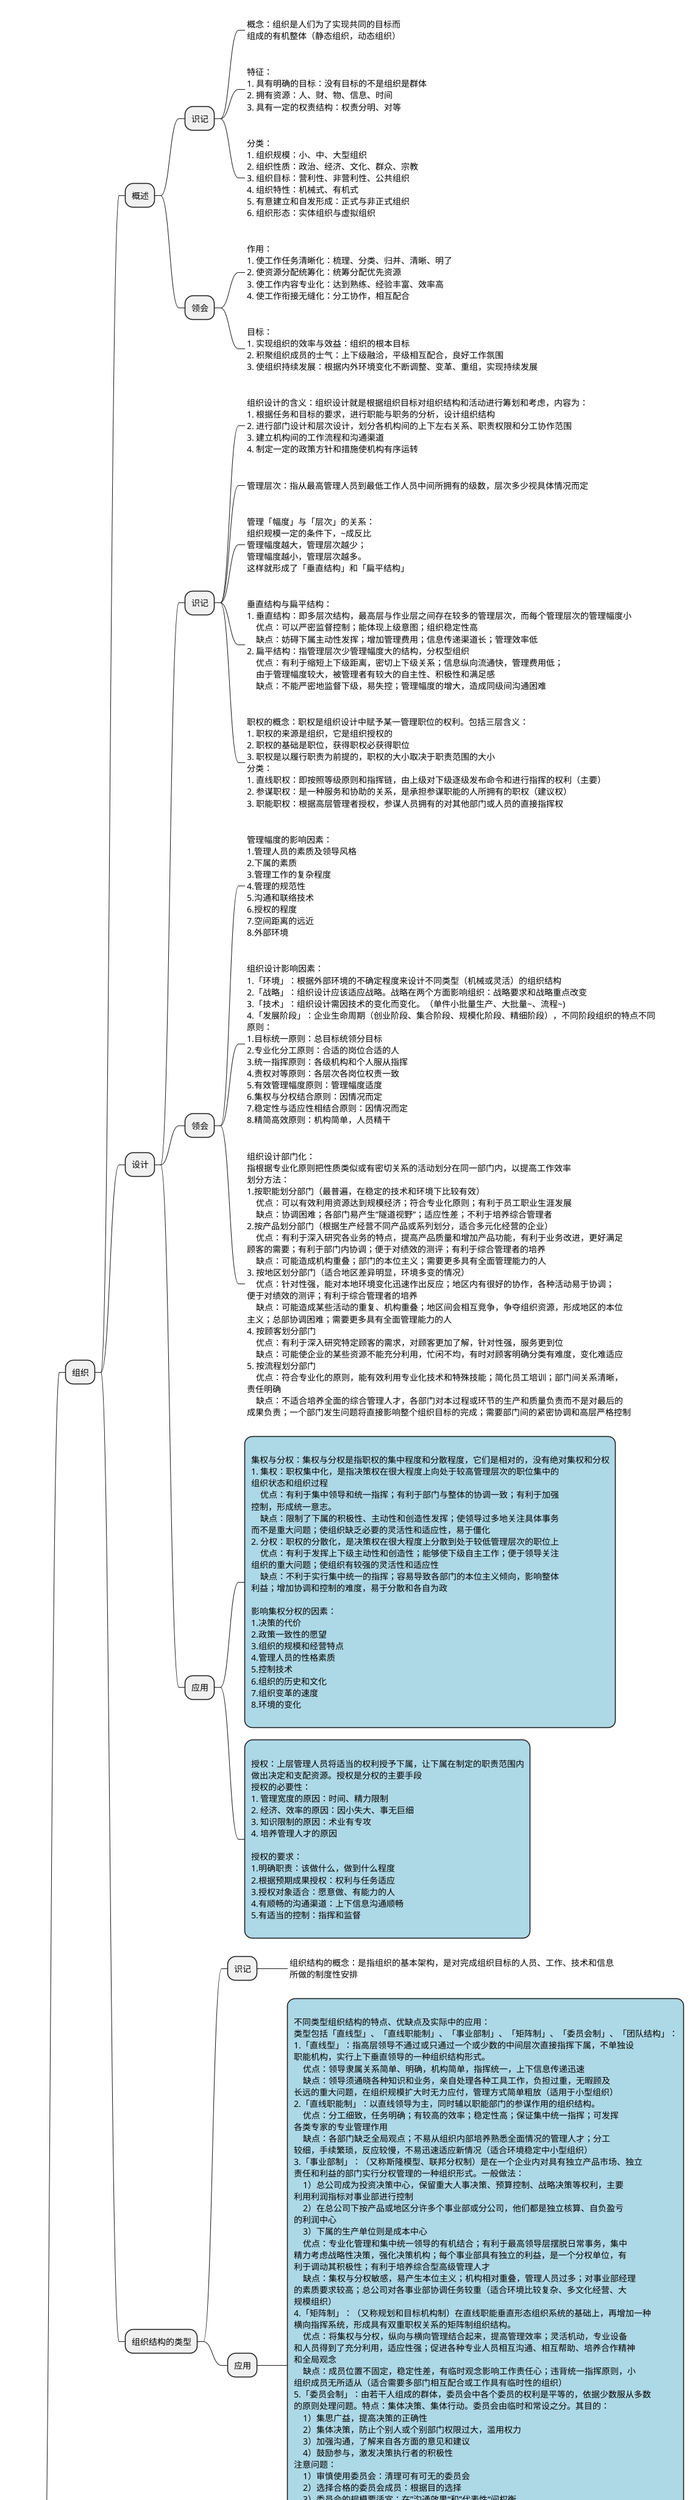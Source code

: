 @startmindmap

* 组织

** 组织

*** 概述
**** 识记
*****_:
概念：组织是人们为了实现共同的目标而
组成的有机整体（静态组织，动态组织）
;
*****_:
特征：
1. 具有明确的目标：没有目标的不是组织是群体
2. 拥有资源：人、财、物、信息、时间
3. 具有一定的权责结构：权责分明、对等
;
*****_:
分类：
1. 组织规模：小、中、大型组织
2. 组织性质：政治、经济、文化、群众、宗教
3. 组织目标：营利性、非营利性、公共组织
4. 组织特性：机械式、有机式
5. 有意建立和自发形成：正式与非正式组织
6. 组织形态：实体组织与虚拟组织
;
**** 领会
*****_:
作用：
1. 使工作任务清晰化：梳理、分类、归并、清晰、明了
2. 使资源分配统筹化：统筹分配优先资源
3. 使工作内容专业化：达到熟练、经验丰富、效率高
4. 使工作衔接无缝化：分工协作，相互配合
;
*****_:
目标：
1. 实现组织的效率与效益：组织的根本目标
2. 积聚组织成员的士气：上下级融洽，平级相互配合，良好工作氛围
3. 使组织持续发展：根据内外环境变化不断调整、变革、重组，实现持续发展
;

*** 设计
**** 识记
*****_:
组织设计的含义：组织设计就是根据组织目标对组织结构和活动进行筹划和考虑，内容为：
1. 根据任务和目标的要求，进行职能与职务的分析，设计组织结构
2. 进行部门设计和层次设计，划分各机构间的上下左右关系、职责权限和分工协作范围
3. 建立机构间的工作流程和沟通渠道
4. 制定一定的政策方针和措施使机构有序运转
;
*****_:
管理层次：指从最高管理人员到最低工作人员中间所拥有的级数，层次多少视具体情况而定
;
*****_:
管理「幅度」与「层次」的关系：
组织规模一定的条件下，~成反比 
管理幅度越大，管理层次越少；
管理幅度越小，管理层次越多。
这样就形成了「垂直结构」和「扁平结构」
;
*****_:
垂直结构与扁平结构：
1. 垂直结构：即多层次结构，最高层与作业层之间存在较多的管理层次，而每个管理层次的管理幅度小
    优点：可以严密监督控制；能体现上级意图；组织稳定性高
    缺点：妨碍下属主动性发挥；增加管理费用；信息传递渠道长；管理效率低
2. 扁平结构：指管理层次少管理幅度大的结构，分权型组织
    优点：有利于缩短上下级距离，密切上下级关系；信息纵向流通快，管理费用低；
    由于管理幅度较大，被管理者有较大的自主性、积极性和满足感
    缺点：不能严密地监督下级，易失控；管理幅度的增大，造成同级间沟通困难
;
*****_:
职权的概念：职权是组织设计中赋予某一管理职位的权利。包括三层含义：
1. 职权的来源是组织，它是组织授权的
2. 职权的基础是职位，获得职权必获得职位
3. 职权是以履行职责为前提的，职权的大小取决于职责范围的大小
分类：
1. 直线职权：即按照等级原则和指挥链，由上级对下级逐级发布命令和进行指挥的权利（主要）
2. 参谋职权：是一种服务和协助的关系，是承担参谋职能的人所拥有的职权（建议权）
3. 职能职权：根据高层管理者授权，参谋人员拥有的对其他部门或人员的直接指挥权
;
**** 领会
*****_:
管理幅度的影响因素：
1.管理人员的素质及领导风格
2.下属的素质
3.管理工作的复杂程度
4.管理的规范性
5.沟通和联络技术
6.授权的程度
7.空间距离的远近
8.外部环境
;
*****_:
组织设计影响因素：
1.「环境」：根据外部环境的不确定程度来设计不同类型（机械或灵活）的组织结构
2.「战略」：组织设计应该适应战略。战略在两个方面影响组织：战略要求和战略重点改变
3.「技术」：组织设计需因技术的变化而变化。（单件小批量生产、大批量~、流程~)
4.「发展阶段」：企业生命周期（创业阶段、集合阶段、规模化阶段、精细阶段），不同阶段组织的特点不同
原则：
1.目标统一原则：总目标统领分目标
2.专业化分工原则：合适的岗位合适的人
3.统一指挥原则：各级机构和个人服从指挥
4.责权对等原则：各层次各岗位权责一致
5.有效管理幅度原则：管理幅度适度
6.集权与分权结合原则：因情况而定
7.稳定性与适应性相结合原则：因情况而定
8.精简高效原则：机构简单，人员精干
;
*****_:
组织设计部门化：
指根据专业化原则把性质类似或有密切关系的活动划分在同一部门内，以提高工作效率
划分方法：
1.按职能划分部门（最普遍，在稳定的技术和环境下比较有效）
    优点：可以有效利用资源达到规模经济；符合专业化原则；有利于员工职业生涯发展
    缺点：协调困难；各部门易产生”隧道视野”；适应性差；不利于培养综合管理者
2.按产品划分部门（根据生产经营不同产品或系列划分，适合多元化经营的企业）
    优点：有利于深入研究各业务的特点，提高产品质量和增加产品功能，有利于业务改进，更好满足
顾客的需要；有利于部门内协调；便于对绩效的测评；有利于综合管理者的培养
    缺点：可能造成机构重叠；部门的本位主义；需要更多具有全面管理能力的人
3. 按地区划分部门（适合地区差异明显，环境多变的情况）
    优点：针对性强，能对本地环境变化迅速作出反应；地区内有很好的协作，各种活动易于协调；
便于对绩效的测评；有利于综合管理者的培养
    缺点：可能造成某些活动的重复、机构重叠；地区间会相互竞争，争夺组织资源，形成地区的本位
主义；总部协调困难；需要更多具有全面管理能力的人
4. 按顾客划分部门
    优点：有利于深入研究特定顾客的需求，对顾客更加了解，针对性强，服务更到位
    缺点：可能使企业的某些资源不能充分利用，忙闲不均，有时对顾客明确分类有难度，变化难适应
5. 按流程划分部门
    优点：符合专业化的原则，能有效利用专业化技术和特殊技能；简化员工培训；部门间关系清晰，
责任明确
    缺点：不适合培养全面的综合管理人才，各部门对本过程或环节的生产和质量负责而不是对最后的
成果负责；一个部门发生问题将直接影响整个组织目标的完成；需要部门间的紧密协调和高层严格控制
;
**** 应用
*****[#lightblue]:
集权与分权：集权与分权是指职权的集中程度和分散程度，它们是相对的，没有绝对集权和分权
1. 集权：职权集中化，是指决策权在很大程度上向处于较高管理层次的职位集中的
组织状态和组织过程
    优点：有利于集中领导和统一指挥；有利于部门与整体的协调一致；有利于加强
控制，形成统一意志。
    缺点：限制了下属的积极性、主动性和创造性发挥；使领导过多地关注具体事务
而不是重大问题；使组织缺乏必要的灵活性和适应性，易于僵化
2. 分权：职权的分散化，是决策权在很大程度上分散到处于较低管理层次的职位上
    优点：有利于发挥上下级主动性和创造性；能够使下级自主工作；便于领导关注
组织的重大问题；使组织有较强的灵活性和适应性
    缺点：不利于实行集中统一的指挥；容易导致各部门的本位主义倾向，影响整体
利益；增加协调和控制的难度，易于分散和各自为政

影响集权分权的因素：
1.决策的代价
2.政策一致性的愿望
3.组织的规模和经营特点
4.管理人员的性格素质
5.控制技术
6.组织的历史和文化
7.组织变革的速度
8.环境的变化
;
*****[#lightblue]:
授权：上层管理人员将适当的权利授予下属，让下属在制定的职责范围内
做出决定和支配资源。授权是分权的主要手段
授权的必要性：
1. 管理宽度的原因：时间、精力限制
2. 经济、效率的原因：因小失大、事无巨细
3. 知识限制的原因：术业有专攻
4. 培养管理人才的原因

授权的要求：
1.明确职责：该做什么，做到什么程度
2.根据预期成果授权：权利与任务适应
3.授权对象适合：愿意做、有能力的人
4.有顺畅的沟通渠道：上下信息沟通顺畅
5.有适当的控制：指挥和监督
;

*** 组织结构的类型
**** 识记
*****_:
组织结构的概念：是指组织的基本架构，是对完成组织目标的人员、工作、技术和信息
所做的制度性安排
;
**** 应用
*****[#lightblue]:
不同类型组织结构的特点、优缺点及实际中的应用：
类型包括「直线型」、「直线职能制」、「事业部制」、「矩阵制」、「委员会制」、「团队结构」：
1.「直线型」：指高层领导不通过或只通过一个或少数的中间层次直接指挥下属，不单独设
职能机构，实行上下垂直领导的一种组织结构形式。
    优点：领导隶属关系简单、明确，机构简单，指挥统一，上下信息传递迅速
    缺点：领导须通晓各种知识和业务，亲自处理各种工具工作，负担过重，无暇顾及
长远的重大问题，在组织规模扩大时无力应付，管理方式简单粗放（适用于小型组织）
2.「直线职能制」：以直线领导为主，同时辅以职能部门的参谋作用的组织结构。
    优点：分工细致，任务明确；有较高的效率；稳定性高；保证集中统一指挥；可发挥
各类专家的专业管理作用
    缺点：各部门缺乏全局观点；不易从组织内部培养熟悉全面情况的管理人才；分工
较细，手续繁琐，反应较慢，不易迅速适应新情况（适合环境稳定中小型组织）
3.「事业部制」：（又称斯隆模型、联邦分权制）是在一个企业内对具有独立产品市场、独立
责任和利益的部门实行分权管理的一种组织形式。一般做法：
    1）总公司成为投资决策中心，保留重大人事决策、预算控制、战略决策等权利，主要
利用利润指标对事业部进行控制
    2）在总公司下按产品或地区分许多个事业部或分公司，他们都是独立核算、自负盈亏
的利润中心
    3）下属的生产单位则是成本中心
    优点：专业化管理和集中统一领导的有机结合；有利于最高领导层摆脱日常事务，集中
精力考虑战略性决策，强化决策机构；每个事业部具有独立的利益，是一个分权单位，有
利于调动其积极性；有利于培养综合型高级管理人才
    缺点：集权与分权敏感，易产生本位主义；机构相对重叠，管理人员过多；对事业部经理
的素质要求较高；总公司对各事业部协调任务较重（适合环境比较复杂、多文化经营、大
规模组织）
4.「矩阵制」：（又称规划和目标机构制）在直线职能垂直形态组织系统的基础上，再增加一种
横向指挥系统，形成具有双重职权关系的矩阵制组织结构。
    优点：将集权与分权，纵向与横向管理结合起来，提高管理效率；灵活机动，专业设备
和人员得到了充分利用，适应性强；促进各种专业人员相互沟通、相互帮助、培养合作精神
和全局观念
    缺点：成员位置不固定，稳定性差，有临时观念影响工作责任心；违背统一指挥原则，小
组织成员无所适从（适合需要多部门相互配合或工作具有临时性的组织）
5.「委员会制」：由若干人组成的群体，委员会中各个委员的权利是平等的，依据少数服从多数
的原则处理问题。特点：集体决策、集体行动。委员会由临时和常设之分。其目的：
    1）集思广益，提高决策的正确性
    2）集体决策，防止个别人或个别部门权限过大，滥用权力
    3）加强沟通，了解来自各方面的意见和建议
    4）鼓励参与，激发决策执行者的积极性
注意问题：
    1）审慎使用委员会：清理可有可无的委员会
    2）选择合格的委员会成员：根据目的选择
    3）委员会的规模要适宜：在”沟通效果“和”代表性“间权衡
    4）发挥委员会主席的作用：领导才能决定工作成效
    5）提高委员会的运营效率：考核机制
    优点：可以发挥集体的智慧，提供更多、更完整的信息，避免个别人的判断失误；少数
服从多数，防止个人滥用权力；成员地位平等，有利于沟通和协调；有更多参与的机会，可
激发组织成员的积极性
    缺点：耗费时间，做出决定往往需要较长时间，有时议而不决；受某人或少数人主导；
从众现象或折中调和；责任模糊，集体负责时导致大家都不负责
6.「团队结构」：团队是指完成相互依存的任务，实现共同使命的一群人。团队结构指整个组织
由组织执行组织各项任务的团队组成的组织结构。其特点：
    1）具有共同目标，与组织目标密切相关
    2）具有自主决策权，要承担活动的全部责任
    3）团队中每个成员都是多面手，团队中有分工，但更强调合作，是相互作用的群体
    4）团队结构对顾客的响应速度更快，服务质量和服务效率更高
    优点：每个成员都有明确的团队工作并为之负责；具有较大的适应性，能接受新思想和
新工作方法，迅速分享信息，协调工作；团队能够给顾客提供更卓越的服务
    缺点：小组的领导人如果不提出明确要求，团队就缺乏明确性；稳定性差，团队必须持续
不断地注意管理；团队成员虽然了解共同任务，但不一定对自己的具体任务非常了解，甚至
可能对别人的工作过于感兴趣，而忽略了自己的工作
;

** 人员配备

*** 概述
**** 识记
*****_:
「人员配备」：是组织工作的逻辑延续，是指为了实现组织目标对人员进行恰当而
有效的「招聘」、「甄选」、「培训」、「绩效考核」等，从而确定合适的人员去
充实组织机构中所规定的各项职务，保证组织活动的正常进行
;
*****_:
特点：
1.人员配备以组织的目标和战略为指导，与组织的长期
发展规划相适应：要有前瞻性和预见性，服务组织目标
2. 人员配备是以人为中心的管理：”关心人、尊重人、
理解人、依靠人“，发挥人的积极性、主动性和创造性
3. 人员配备是管理最复杂的环节：选人、育人、用人、
留人、评人等。
;
**** 领会
*****_:
人员配备过程：
1.人力资源计划（步骤包括评估现有人力资源，评估未来所需要的
人力资源，制定一套相应的方案，以确保未来人力资源供需匹配）
2.工作分析与职位设计（编制成岗位说明书，具体明确工作职责与
权限、工作目标、工作特点、任职人员资格等，并能为工作评价、
人员招聘、绩效考核、培训与开发、薪酬管理等提供依据）
3.招聘与甄选
4.培训与发展
5.绩效考核：奖惩的依据
6.奖惩、调职、离职
;
*****_:
原则：
1.「因事择人」：是指根据岗位的要求来选拔具备相应知识与能力
的人员
2.「因才适用」：根据人的不同特点来安排工作，使人的潜能得到
最充分的发挥，忌”大材小用“或”小材大用“
3.「动态平衡」：要以发展的眼光看待人与事的配合关系，不断
调整，实现人与工作的平衡。组织变化 -》人员调整
人能力提高 -》不同岗位
;

*** 人员配备管理
**** 识记
*****_:
管理人员招聘的标准：
1.与组织文化相适应：个人与组织价值观契合
2.德才兼备：正品、次品、废品、毒品
3.决策能力：组织权利下移
4.沟通与合作的技能：沟通是合作的基本要求
5.创新精神：特别是高层管理人员
;
*****_:
「外部招聘」及优缺点：
优点：
1. 来源广泛，选择余地大，易于招到一流人才
2. 来自外部的候选人能够为组织带来新思想、新观念、新方法
3. 可以平息或缓和内部竞争者之间的矛盾
4. 人才现成，可节省培训费用
缺点：
1. 进入角色慢、缺乏人事基础
2. 对求职者无法深入了解
3. 影响内部员工的工作积极性
4. 外聘人员缺乏对企业的忠诚
;
*****_:
「内部提升」的优缺点：
优点：
1. 了解全面、准确性高
2. 可鼓舞士气、激励员工、增强员工对组织的忠诚
3. 有利于迅速开展工作
4. 使组织培训投资得到回报
5. 招聘费用低
缺点：
1. 来源局限、水平有限
2. 近亲繁殖
3. 内部竞争、引起同事不满
;
*****_:
「甄选」的概念：是指综合利用心理学、管理学等学科的理论、方法和技术，对应聘者
的任职资格、工作胜任程度等进行测量和评价到录用的过程
;
*****_:
「培训」的目标：
1. 掌握新的知识和技能
2. 发展各方面的能力
3. 形成统一的价值观
4. 增强员工之间的信息交流
;
*****_:
培训的方式：「岗前培训」、「在职培训」、「脱产培训」
1. 岗前培训：使员工学习和掌握基本的工作方法和程序，
帮助员工建立工作中的合作关系，使员工尽快调整自我，
尽早适应工作环境
2. 在职培训：与工作直接相联系，受训者置身于实际
工作之中，边学习、边工作、边提高，简单易行，节省
费用。工作轮换和实习是两种常见的在职培训。设置
助理职务和临时职务代理
3. 脱产培训：离职培训、脱岗培训，比较系统、正规、
有深度，培训效果好，尤其适用于管理领域和专业领域
的培训。缺点：会在短期内影响工作、培训成本也较高。
脱产培训的方法：课堂讲授法、视听教学法和模拟演练
法。
;
*****_:
「绩效考核」的概念：指组织定期测量、评估和检验个人或群体小组织的工作
及业绩的一种正式制度
;
**** 领会
*****_:
「招聘」的程序：
1.招聘计划阶段：将岗位空缺相关候选人数量和类型具体化
2.寻求候选人：自荐、引荐、毕业生、招聘广告、职介所、猎头公司
3.候选人甄选：”工作说明书“是甄选的依据
4.选定录用
5.检查评估：对招聘活动检查评估，不断修正、改进
;
*****_:
甄选的方法：
1. 申请表分析
2. 资格审查
3. 测试、面试及情景模拟
;
*****_:
甄选的程序：
1. 初选
2. 笔试
3. 面试：结构化面试、非结构化面试、混合式面试
;
*****_:
绩效考核的意义：
1.为「决策」提供了重要的参考依据
2.为「组织发展」提供了重要的支持
3.为确定员工的「工作报酬」提供依据
4.为「人事调整」提供了依据
5.为「培训」提供了依据
;
*****_:
绩效考核程序：
1.确定绩效考核目标并确定考评内容
2.确定考评责任者
3.评价业绩
4.考评结果的反馈和备案
;
*****_:
绩效考核方法：
1.个人自我评价法
2.小组评议法
3.工作标准法
4.业绩表评估法
5.排列评估法
现代绩效考核多采用目标管理法。
常用的多人评估系统：360度反馈。
;

** 组织变革
*** 概述
**** 识记
*****_:
「组织变革」：指组织根据内外环境的变化而进行的调整、改革和
适应的过程。目的是提高组织的效能
;
*****_:
组织变革的方式：
1.渐进式变革：逐渐的修正和改正，改革阻力小
2.激进式变革：快速抛弃传统习惯做法，彻底改变局面，
改革幅度大，阻力大
;
*****_:
组织变革内容：
1.「人员」变革：工作态度、期望、认知和行为，重点是组织
成员间在权利与利益等资源的重新分配
2.「结构」变革：组织设计、权利分配、分工与协调等
3.「技术」变革：设备、工具、技术、工艺和方法等
4.「组织文化」变革：核心是确立新的价值观取代旧的价值观、
往往难度最大时间最长
;
**** 领会
*****_:
组织变革动因：
1.外部动因
1） 宏观社会经济环境的变化
2） 科技进步的影响
3） 环境资源的影响
4） 竞争观念的改变
5） 全球化
2.内部动因：
1） 战略的调整
2） 设备引进与技术的变化
3） 员工受教育程度的提高
4） 组织规模和范围扩大，原来的
组织结构变得不适应
;
*****_:
组织变革目的：
1.使「组织」更具「环境适应性」
2.使「管理者」更具环境适应性
3.使「员工」更具环境适应性
;
*** 组织变革的过程和阻力
**** 领会
*****_:
组织变革的过程：
库尔特*勒温（Kurt*Lewin）的「三阶段」模式:
1.「解冻」：对现有状态否定，打破旧习惯，与传统决裂，丢掉对过去的
留恋，营造必须变革的气氛。主要任务：发现变革动力、营造危机感
和变革气氛、描绘变革蓝图、明确目标方向、形成变革方案
2.「变革」：养成新习惯，进入新状态，实施具体的变革行动。这是实质性
阶段。通常分为试验和推广两阶段。主要任务：按拟定方案开展变革
行动，使组织从现有模式向目标模式转变
3.「再冻结」：巩固新习惯，强化变革的成果。目的：避免退化、反弹
;
*****_:
组织变革的阻力：是指反对、阻挠、对抗变革的制约力。阻力可能来源于个人或群体，
也可能来自组织内部或外部环境对于不确定型的恐惧、可能失去利益和权利的恐惧、
保守的组织文化、缺乏竞争的市场环境都影响变革
;
*****_:
应对阻力克服方法：
1.开诚布公地与员工沟通
2.让员工参与到变革当中
3.利用成功的变革模式
4.减少不确定型（减少谣言）
5.谈判（满足一些人的利益、必要的妥协）
;
*** 当代组织变革新措施
**** 领会
*****_:
「组织扁平化」、「柔性化」、「团队化」，「大企业内部“小企业化经营”」的变化：
;
*****_:
扁平化：减少行政管理层次，裁减冗余人员
成因：
1. 分权理念
2. 快速适应市场变化
3. 信息技术的发展应用
;
*****_:
柔性化： 组织结构可调整，对环境变化、战略调整的适应能力。
目标是减少组织变革的冲击和震荡
;
*****_:
协作团队化：技能互补、责任共担、统一组织、相互协作
;
*****_:
大企业内部的“小企业化经营”：有意识地学习和借鉴小企业的
经营方式，化整为零，组件小型、自主和创新的经营单元。把
小企业灵活的经营优势引入到大企业的经营机制中
;

@endmindmap

